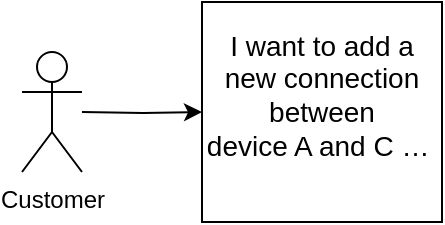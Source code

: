 <mxfile version="24.6.4" type="github">
  <diagram name="Seite-1" id="qjP26n-9z4Dr1NR11TSN">
    <mxGraphModel dx="1024" dy="533" grid="1" gridSize="10" guides="1" tooltips="1" connect="1" arrows="1" fold="1" page="1" pageScale="1" pageWidth="827" pageHeight="1169" math="0" shadow="0">
      <root>
        <mxCell id="0" />
        <mxCell id="1" parent="0" />
        <mxCell id="979W89I2Z8hW7TRUs4vd-3" style="edgeStyle=orthogonalEdgeStyle;rounded=0;orthogonalLoop=1;jettySize=auto;html=1;entryX=0;entryY=0.5;entryDx=0;entryDy=0;" edge="1" parent="1" target="979W89I2Z8hW7TRUs4vd-5">
          <mxGeometry relative="1" as="geometry">
            <mxPoint x="150" y="140" as="sourcePoint" />
            <mxPoint x="240" y="140" as="targetPoint" />
          </mxGeometry>
        </mxCell>
        <mxCell id="979W89I2Z8hW7TRUs4vd-1" value="Customer" style="shape=umlActor;verticalLabelPosition=bottom;verticalAlign=top;html=1;outlineConnect=0;" vertex="1" parent="1">
          <mxGeometry x="120" y="110" width="30" height="60" as="geometry" />
        </mxCell>
        <mxCell id="979W89I2Z8hW7TRUs4vd-5" value="&lt;p style=&quot;language:de;margin-top:0pt;margin-bottom:0pt;margin-left:0in;&lt;br/&gt;text-align:left;direction:ltr;unicode-bidi:embed;mso-line-break-override:none;&lt;br/&gt;word-break:normal;punctuation-wrap:hanging&quot;&gt;&lt;span style=&quot;font-size: 10.5pt; font-family: Arial;&quot;&gt;I want to add a new connection between&lt;br/&gt;device A and C …&amp;nbsp;&lt;br&gt;&lt;br/&gt;&lt;/span&gt;&lt;/p&gt;" style="whiteSpace=wrap;html=1;" vertex="1" parent="1">
          <mxGeometry x="210" y="85" width="120" height="110" as="geometry" />
        </mxCell>
      </root>
    </mxGraphModel>
  </diagram>
</mxfile>
